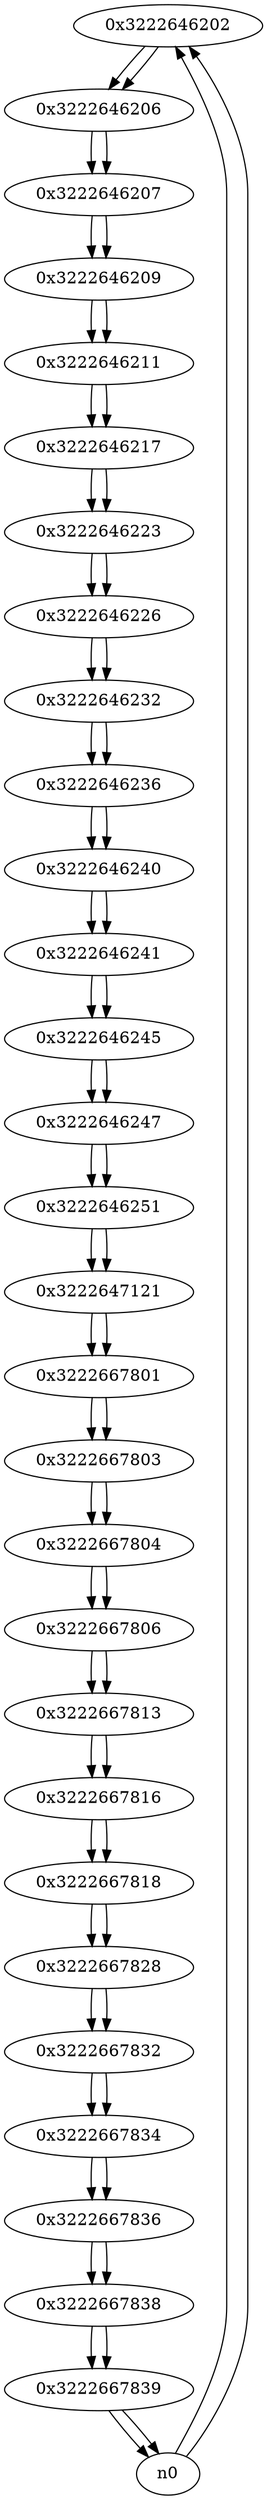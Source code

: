 digraph G{
/* nodes */
  n1 [label="0x3222646202"]
  n2 [label="0x3222646206"]
  n3 [label="0x3222646207"]
  n4 [label="0x3222646209"]
  n5 [label="0x3222646211"]
  n6 [label="0x3222646217"]
  n7 [label="0x3222646223"]
  n8 [label="0x3222646226"]
  n9 [label="0x3222646232"]
  n10 [label="0x3222646236"]
  n11 [label="0x3222646240"]
  n12 [label="0x3222646241"]
  n13 [label="0x3222646245"]
  n14 [label="0x3222646247"]
  n15 [label="0x3222646251"]
  n16 [label="0x3222647121"]
  n17 [label="0x3222667801"]
  n18 [label="0x3222667803"]
  n19 [label="0x3222667804"]
  n20 [label="0x3222667806"]
  n21 [label="0x3222667813"]
  n22 [label="0x3222667816"]
  n23 [label="0x3222667818"]
  n24 [label="0x3222667828"]
  n25 [label="0x3222667832"]
  n26 [label="0x3222667834"]
  n27 [label="0x3222667836"]
  n28 [label="0x3222667838"]
  n29 [label="0x3222667839"]
/* edges */
n1 -> n2;
n0 -> n1;
n0 -> n1;
n2 -> n3;
n1 -> n2;
n3 -> n4;
n2 -> n3;
n4 -> n5;
n3 -> n4;
n5 -> n6;
n4 -> n5;
n6 -> n7;
n5 -> n6;
n7 -> n8;
n6 -> n7;
n8 -> n9;
n7 -> n8;
n9 -> n10;
n8 -> n9;
n10 -> n11;
n9 -> n10;
n11 -> n12;
n10 -> n11;
n12 -> n13;
n11 -> n12;
n13 -> n14;
n12 -> n13;
n14 -> n15;
n13 -> n14;
n15 -> n16;
n14 -> n15;
n16 -> n17;
n15 -> n16;
n17 -> n18;
n16 -> n17;
n18 -> n19;
n17 -> n18;
n19 -> n20;
n18 -> n19;
n20 -> n21;
n19 -> n20;
n21 -> n22;
n20 -> n21;
n22 -> n23;
n21 -> n22;
n23 -> n24;
n22 -> n23;
n24 -> n25;
n23 -> n24;
n25 -> n26;
n24 -> n25;
n26 -> n27;
n25 -> n26;
n27 -> n28;
n26 -> n27;
n28 -> n29;
n27 -> n28;
n29 -> n0;
n29 -> n0;
n28 -> n29;
}
